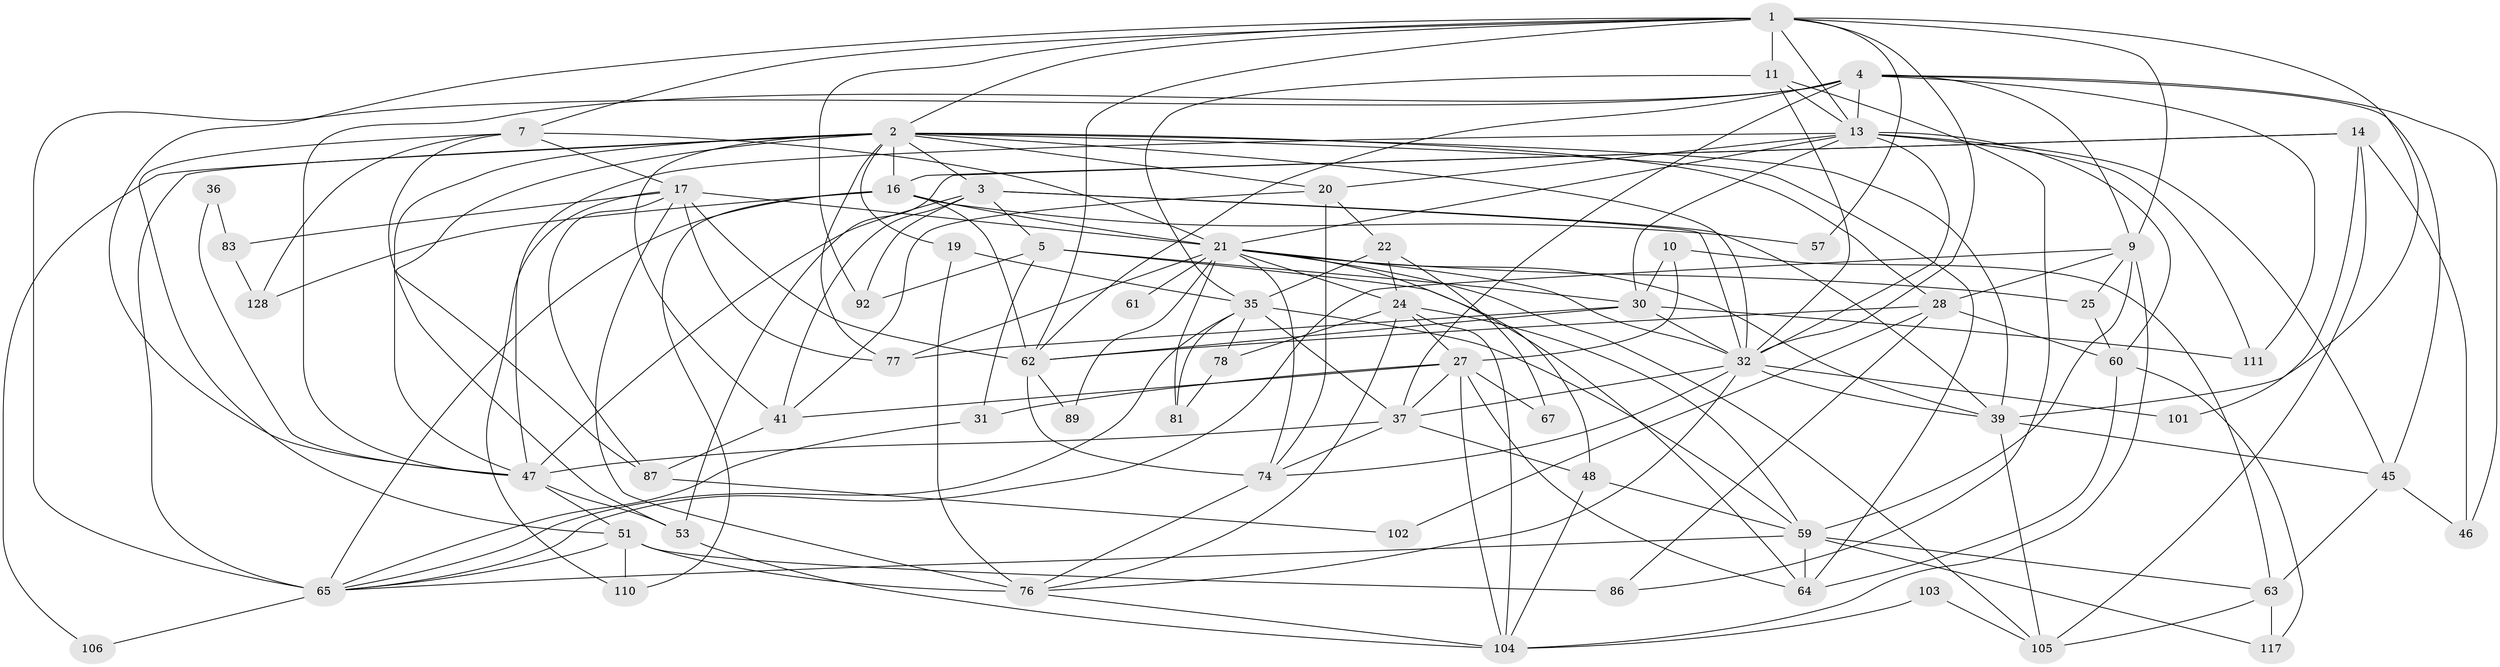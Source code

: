// original degree distribution, {3: 0.2890625, 4: 0.21875, 6: 0.0703125, 5: 0.234375, 7: 0.0390625, 2: 0.1328125, 8: 0.015625}
// Generated by graph-tools (version 1.1) at 2025/18/03/04/25 18:18:59]
// undirected, 64 vertices, 174 edges
graph export_dot {
graph [start="1"]
  node [color=gray90,style=filled];
  1 [super="+82+12+73"];
  2 [super="+6+69"];
  3 [super="+18"];
  4 [super="+121+97"];
  5 [super="+99"];
  7 [super="+8"];
  9 [super="+15"];
  10;
  11 [super="+40+38"];
  13 [super="+44+43"];
  14 [super="+94"];
  16 [super="+26"];
  17 [super="+33"];
  19;
  20;
  21 [super="+56+108+115+71"];
  22;
  24 [super="+34"];
  25 [super="+42"];
  27 [super="+29+119"];
  28 [super="+126"];
  30 [super="+55"];
  31;
  32 [super="+93+66+95"];
  35 [super="+79+127"];
  36;
  37 [super="+50"];
  39 [super="+122+107"];
  41 [super="+68"];
  45 [super="+72+54"];
  46;
  47 [super="+58"];
  48;
  51 [super="+52"];
  53;
  57;
  59 [super="+90"];
  60;
  61;
  62 [super="+116"];
  63 [super="+84"];
  64;
  65 [super="+91+96"];
  67;
  74 [super="+118"];
  76 [super="+109"];
  77 [super="+123"];
  78;
  81;
  83;
  86;
  87;
  89;
  92;
  101;
  102;
  103;
  104;
  105;
  106;
  110;
  111;
  117;
  128;
  1 -- 7;
  1 -- 57;
  1 -- 13 [weight=2];
  1 -- 47;
  1 -- 11;
  1 -- 92 [weight=2];
  1 -- 9;
  1 -- 32;
  1 -- 2;
  1 -- 39;
  1 -- 62;
  2 -- 19;
  2 -- 47;
  2 -- 65;
  2 -- 39 [weight=2];
  2 -- 64;
  2 -- 3;
  2 -- 41 [weight=2];
  2 -- 106;
  2 -- 77;
  2 -- 16 [weight=2];
  2 -- 20;
  2 -- 87;
  2 -- 28;
  2 -- 32;
  3 -- 47 [weight=2];
  3 -- 32;
  3 -- 5;
  3 -- 41;
  3 -- 92;
  3 -- 39;
  4 -- 45;
  4 -- 13;
  4 -- 62;
  4 -- 111;
  4 -- 65 [weight=2];
  4 -- 9;
  4 -- 46;
  4 -- 47;
  4 -- 37;
  5 -- 64;
  5 -- 31;
  5 -- 92;
  5 -- 30;
  7 -- 53;
  7 -- 128;
  7 -- 51;
  7 -- 21;
  7 -- 17;
  9 -- 25;
  9 -- 104;
  9 -- 59;
  9 -- 28;
  9 -- 65;
  10 -- 63;
  10 -- 30;
  10 -- 27 [weight=2];
  11 -- 86;
  11 -- 35;
  11 -- 13;
  11 -- 32;
  13 -- 47;
  13 -- 60;
  13 -- 30;
  13 -- 111;
  13 -- 45;
  13 -- 20;
  13 -- 32;
  13 -- 21;
  14 -- 53;
  14 -- 105;
  14 -- 46;
  14 -- 101;
  14 -- 16;
  16 -- 128;
  16 -- 62;
  16 -- 65;
  16 -- 57;
  16 -- 110;
  16 -- 21;
  17 -- 110;
  17 -- 62;
  17 -- 76 [weight=2];
  17 -- 77;
  17 -- 83;
  17 -- 21 [weight=2];
  17 -- 87;
  19 -- 76;
  19 -- 35;
  20 -- 22;
  20 -- 74;
  20 -- 41;
  21 -- 81;
  21 -- 39;
  21 -- 105;
  21 -- 61 [weight=3];
  21 -- 32;
  21 -- 89;
  21 -- 77;
  21 -- 48;
  21 -- 24;
  21 -- 25;
  21 -- 74;
  22 -- 67;
  22 -- 24;
  22 -- 35;
  24 -- 76;
  24 -- 104;
  24 -- 59 [weight=2];
  24 -- 78;
  24 -- 27;
  25 -- 60;
  27 -- 41;
  27 -- 31;
  27 -- 64;
  27 -- 104;
  27 -- 67;
  27 -- 37 [weight=2];
  28 -- 60;
  28 -- 102;
  28 -- 86;
  28 -- 62;
  30 -- 77;
  30 -- 111;
  30 -- 32;
  30 -- 62;
  31 -- 65;
  32 -- 101;
  32 -- 76;
  32 -- 39;
  32 -- 74;
  32 -- 37;
  35 -- 59;
  35 -- 81;
  35 -- 78;
  35 -- 65;
  35 -- 37;
  36 -- 47;
  36 -- 83;
  37 -- 48;
  37 -- 74;
  37 -- 47;
  39 -- 105;
  39 -- 45;
  41 -- 87;
  45 -- 46;
  45 -- 63;
  47 -- 53;
  47 -- 51;
  48 -- 59;
  48 -- 104;
  51 -- 86 [weight=2];
  51 -- 110;
  51 -- 76;
  51 -- 65;
  53 -- 104;
  59 -- 64;
  59 -- 117;
  59 -- 63;
  59 -- 65;
  60 -- 64;
  60 -- 117;
  62 -- 89;
  62 -- 74 [weight=2];
  63 -- 105;
  63 -- 117;
  65 -- 106;
  74 -- 76;
  76 -- 104;
  78 -- 81;
  83 -- 128;
  87 -- 102;
  103 -- 104;
  103 -- 105;
}
